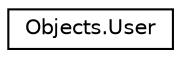 digraph "Representación gráfica de la clase"
{
 // LATEX_PDF_SIZE
  edge [fontname="Helvetica",fontsize="10",labelfontname="Helvetica",labelfontsize="10"];
  node [fontname="Helvetica",fontsize="10",shape=record];
  rankdir="LR";
  Node0 [label="Objects.User",height=0.2,width=0.4,color="black", fillcolor="white", style="filled",URL="$class_objects_1_1_user.html",tooltip=" "];
}
